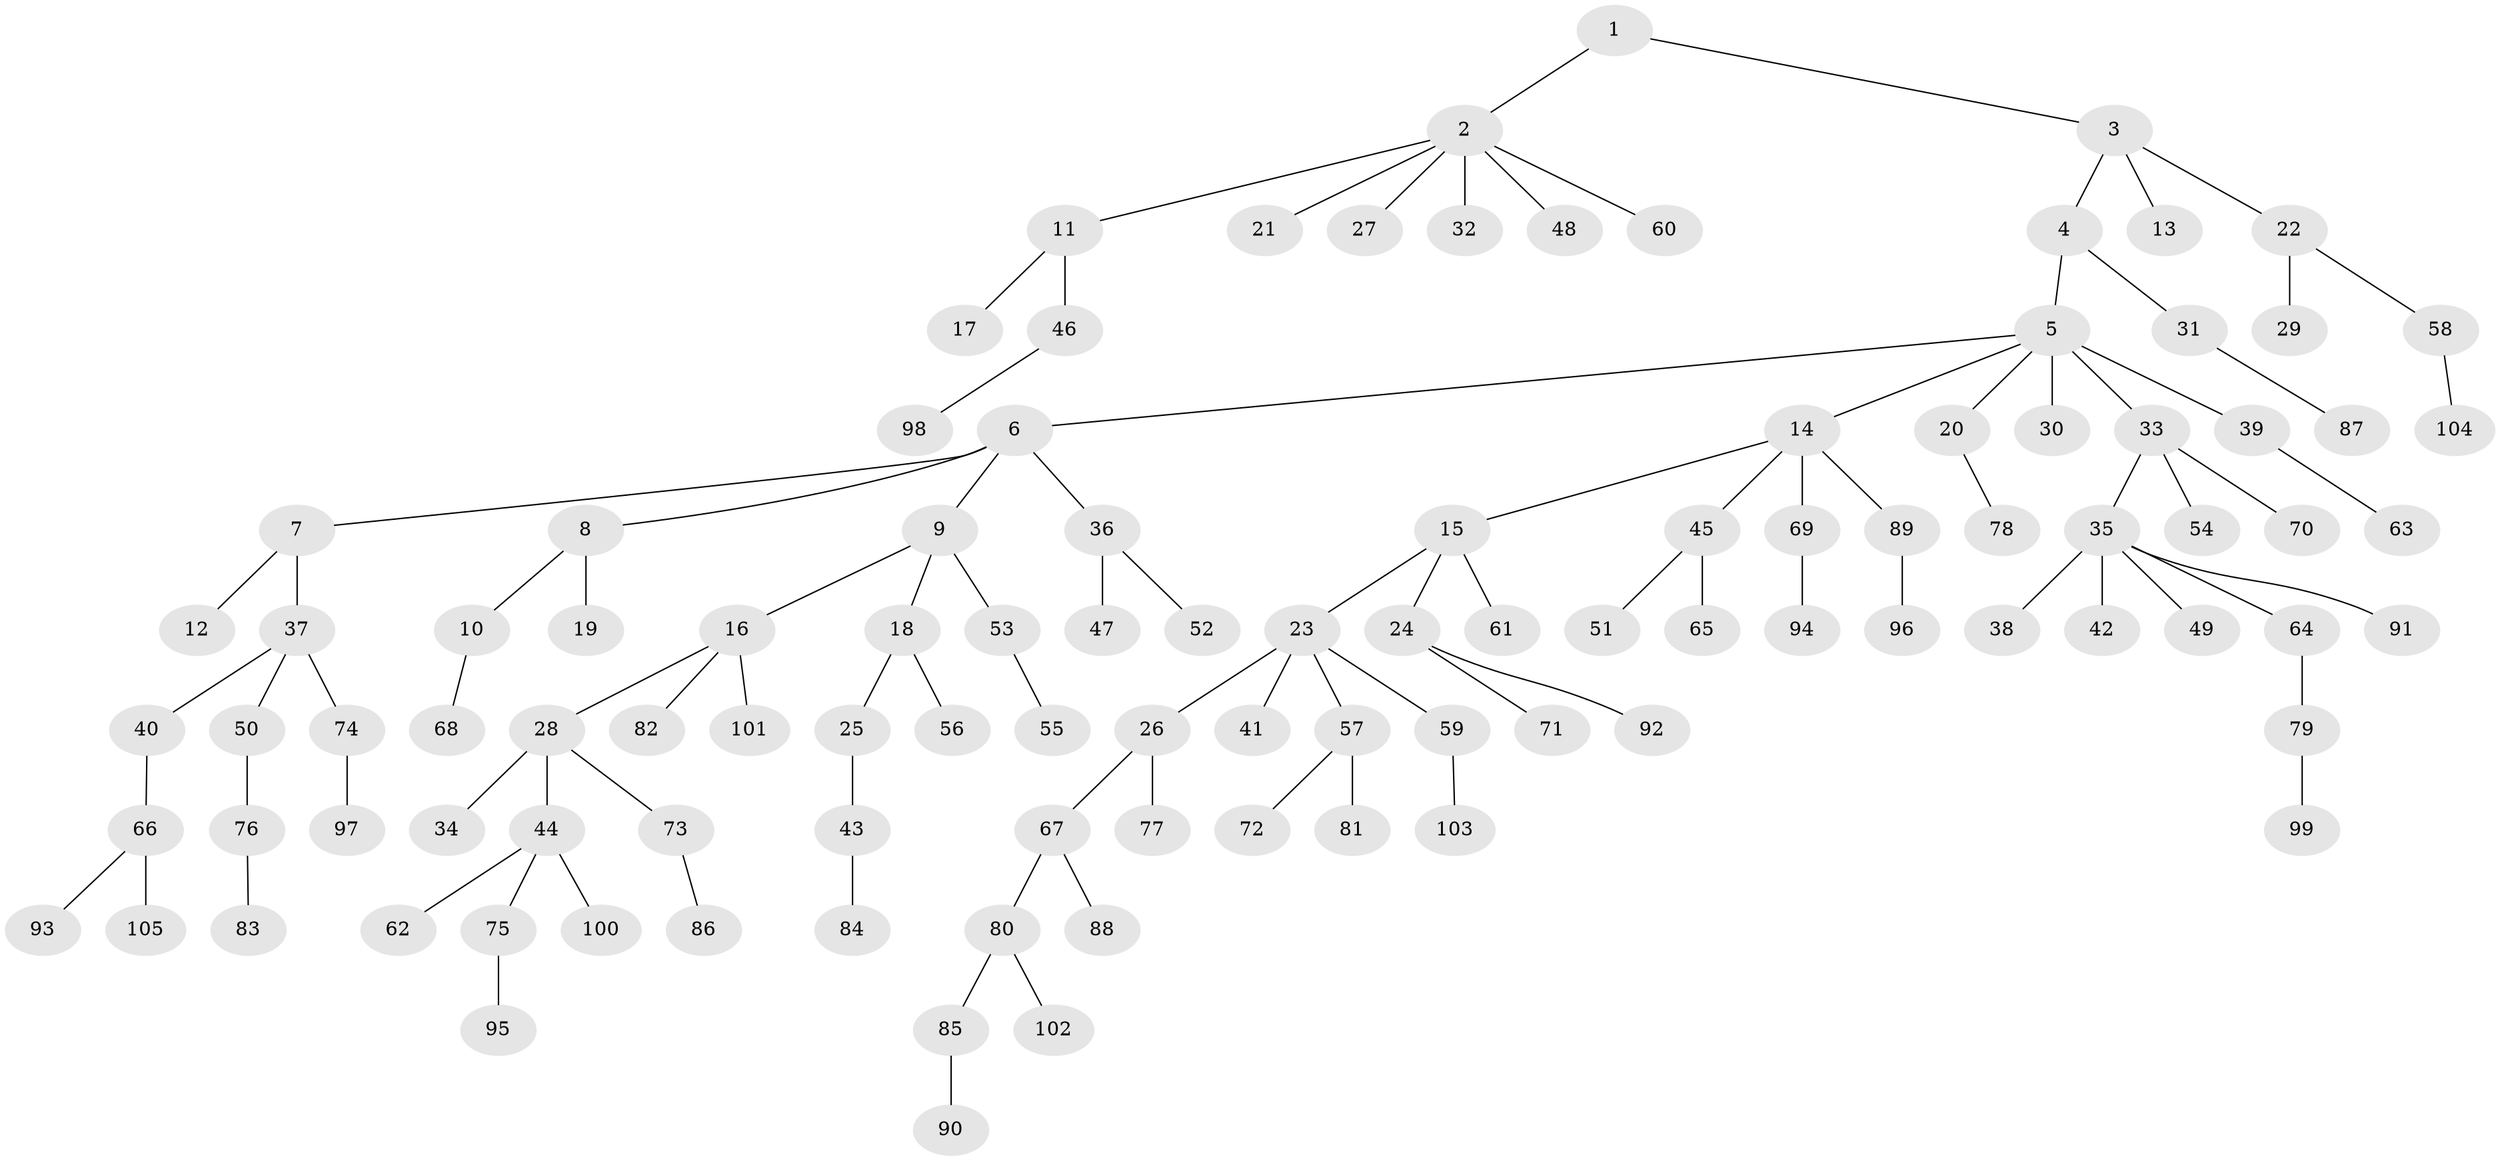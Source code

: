 // Generated by graph-tools (version 1.1) at 2025/11/02/27/25 16:11:28]
// undirected, 105 vertices, 104 edges
graph export_dot {
graph [start="1"]
  node [color=gray90,style=filled];
  1;
  2;
  3;
  4;
  5;
  6;
  7;
  8;
  9;
  10;
  11;
  12;
  13;
  14;
  15;
  16;
  17;
  18;
  19;
  20;
  21;
  22;
  23;
  24;
  25;
  26;
  27;
  28;
  29;
  30;
  31;
  32;
  33;
  34;
  35;
  36;
  37;
  38;
  39;
  40;
  41;
  42;
  43;
  44;
  45;
  46;
  47;
  48;
  49;
  50;
  51;
  52;
  53;
  54;
  55;
  56;
  57;
  58;
  59;
  60;
  61;
  62;
  63;
  64;
  65;
  66;
  67;
  68;
  69;
  70;
  71;
  72;
  73;
  74;
  75;
  76;
  77;
  78;
  79;
  80;
  81;
  82;
  83;
  84;
  85;
  86;
  87;
  88;
  89;
  90;
  91;
  92;
  93;
  94;
  95;
  96;
  97;
  98;
  99;
  100;
  101;
  102;
  103;
  104;
  105;
  1 -- 2;
  1 -- 3;
  2 -- 11;
  2 -- 21;
  2 -- 27;
  2 -- 32;
  2 -- 48;
  2 -- 60;
  3 -- 4;
  3 -- 13;
  3 -- 22;
  4 -- 5;
  4 -- 31;
  5 -- 6;
  5 -- 14;
  5 -- 20;
  5 -- 30;
  5 -- 33;
  5 -- 39;
  6 -- 7;
  6 -- 8;
  6 -- 9;
  6 -- 36;
  7 -- 12;
  7 -- 37;
  8 -- 10;
  8 -- 19;
  9 -- 16;
  9 -- 18;
  9 -- 53;
  10 -- 68;
  11 -- 17;
  11 -- 46;
  14 -- 15;
  14 -- 45;
  14 -- 69;
  14 -- 89;
  15 -- 23;
  15 -- 24;
  15 -- 61;
  16 -- 28;
  16 -- 82;
  16 -- 101;
  18 -- 25;
  18 -- 56;
  20 -- 78;
  22 -- 29;
  22 -- 58;
  23 -- 26;
  23 -- 41;
  23 -- 57;
  23 -- 59;
  24 -- 71;
  24 -- 92;
  25 -- 43;
  26 -- 67;
  26 -- 77;
  28 -- 34;
  28 -- 44;
  28 -- 73;
  31 -- 87;
  33 -- 35;
  33 -- 54;
  33 -- 70;
  35 -- 38;
  35 -- 42;
  35 -- 49;
  35 -- 64;
  35 -- 91;
  36 -- 47;
  36 -- 52;
  37 -- 40;
  37 -- 50;
  37 -- 74;
  39 -- 63;
  40 -- 66;
  43 -- 84;
  44 -- 62;
  44 -- 75;
  44 -- 100;
  45 -- 51;
  45 -- 65;
  46 -- 98;
  50 -- 76;
  53 -- 55;
  57 -- 72;
  57 -- 81;
  58 -- 104;
  59 -- 103;
  64 -- 79;
  66 -- 93;
  66 -- 105;
  67 -- 80;
  67 -- 88;
  69 -- 94;
  73 -- 86;
  74 -- 97;
  75 -- 95;
  76 -- 83;
  79 -- 99;
  80 -- 85;
  80 -- 102;
  85 -- 90;
  89 -- 96;
}
